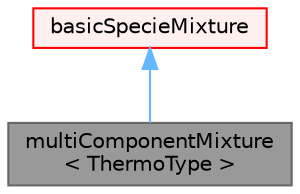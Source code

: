 digraph "multiComponentMixture&lt; ThermoType &gt;"
{
 // LATEX_PDF_SIZE
  bgcolor="transparent";
  edge [fontname=Helvetica,fontsize=10,labelfontname=Helvetica,labelfontsize=10];
  node [fontname=Helvetica,fontsize=10,shape=box,height=0.2,width=0.4];
  Node1 [id="Node000001",label="multiComponentMixture\l\< ThermoType \>",height=0.2,width=0.4,color="gray40", fillcolor="grey60", style="filled", fontcolor="black",tooltip="Foam::multiComponentMixture."];
  Node2 -> Node1 [id="edge1_Node000001_Node000002",dir="back",color="steelblue1",style="solid",tooltip=" "];
  Node2 [id="Node000002",label="basicSpecieMixture",height=0.2,width=0.4,color="red", fillcolor="#FFF0F0", style="filled",URL="$classFoam_1_1basicSpecieMixture.html",tooltip="Specialization of basicMultiComponentMixture for a mixture consisting of a number for molecular speci..."];
}
